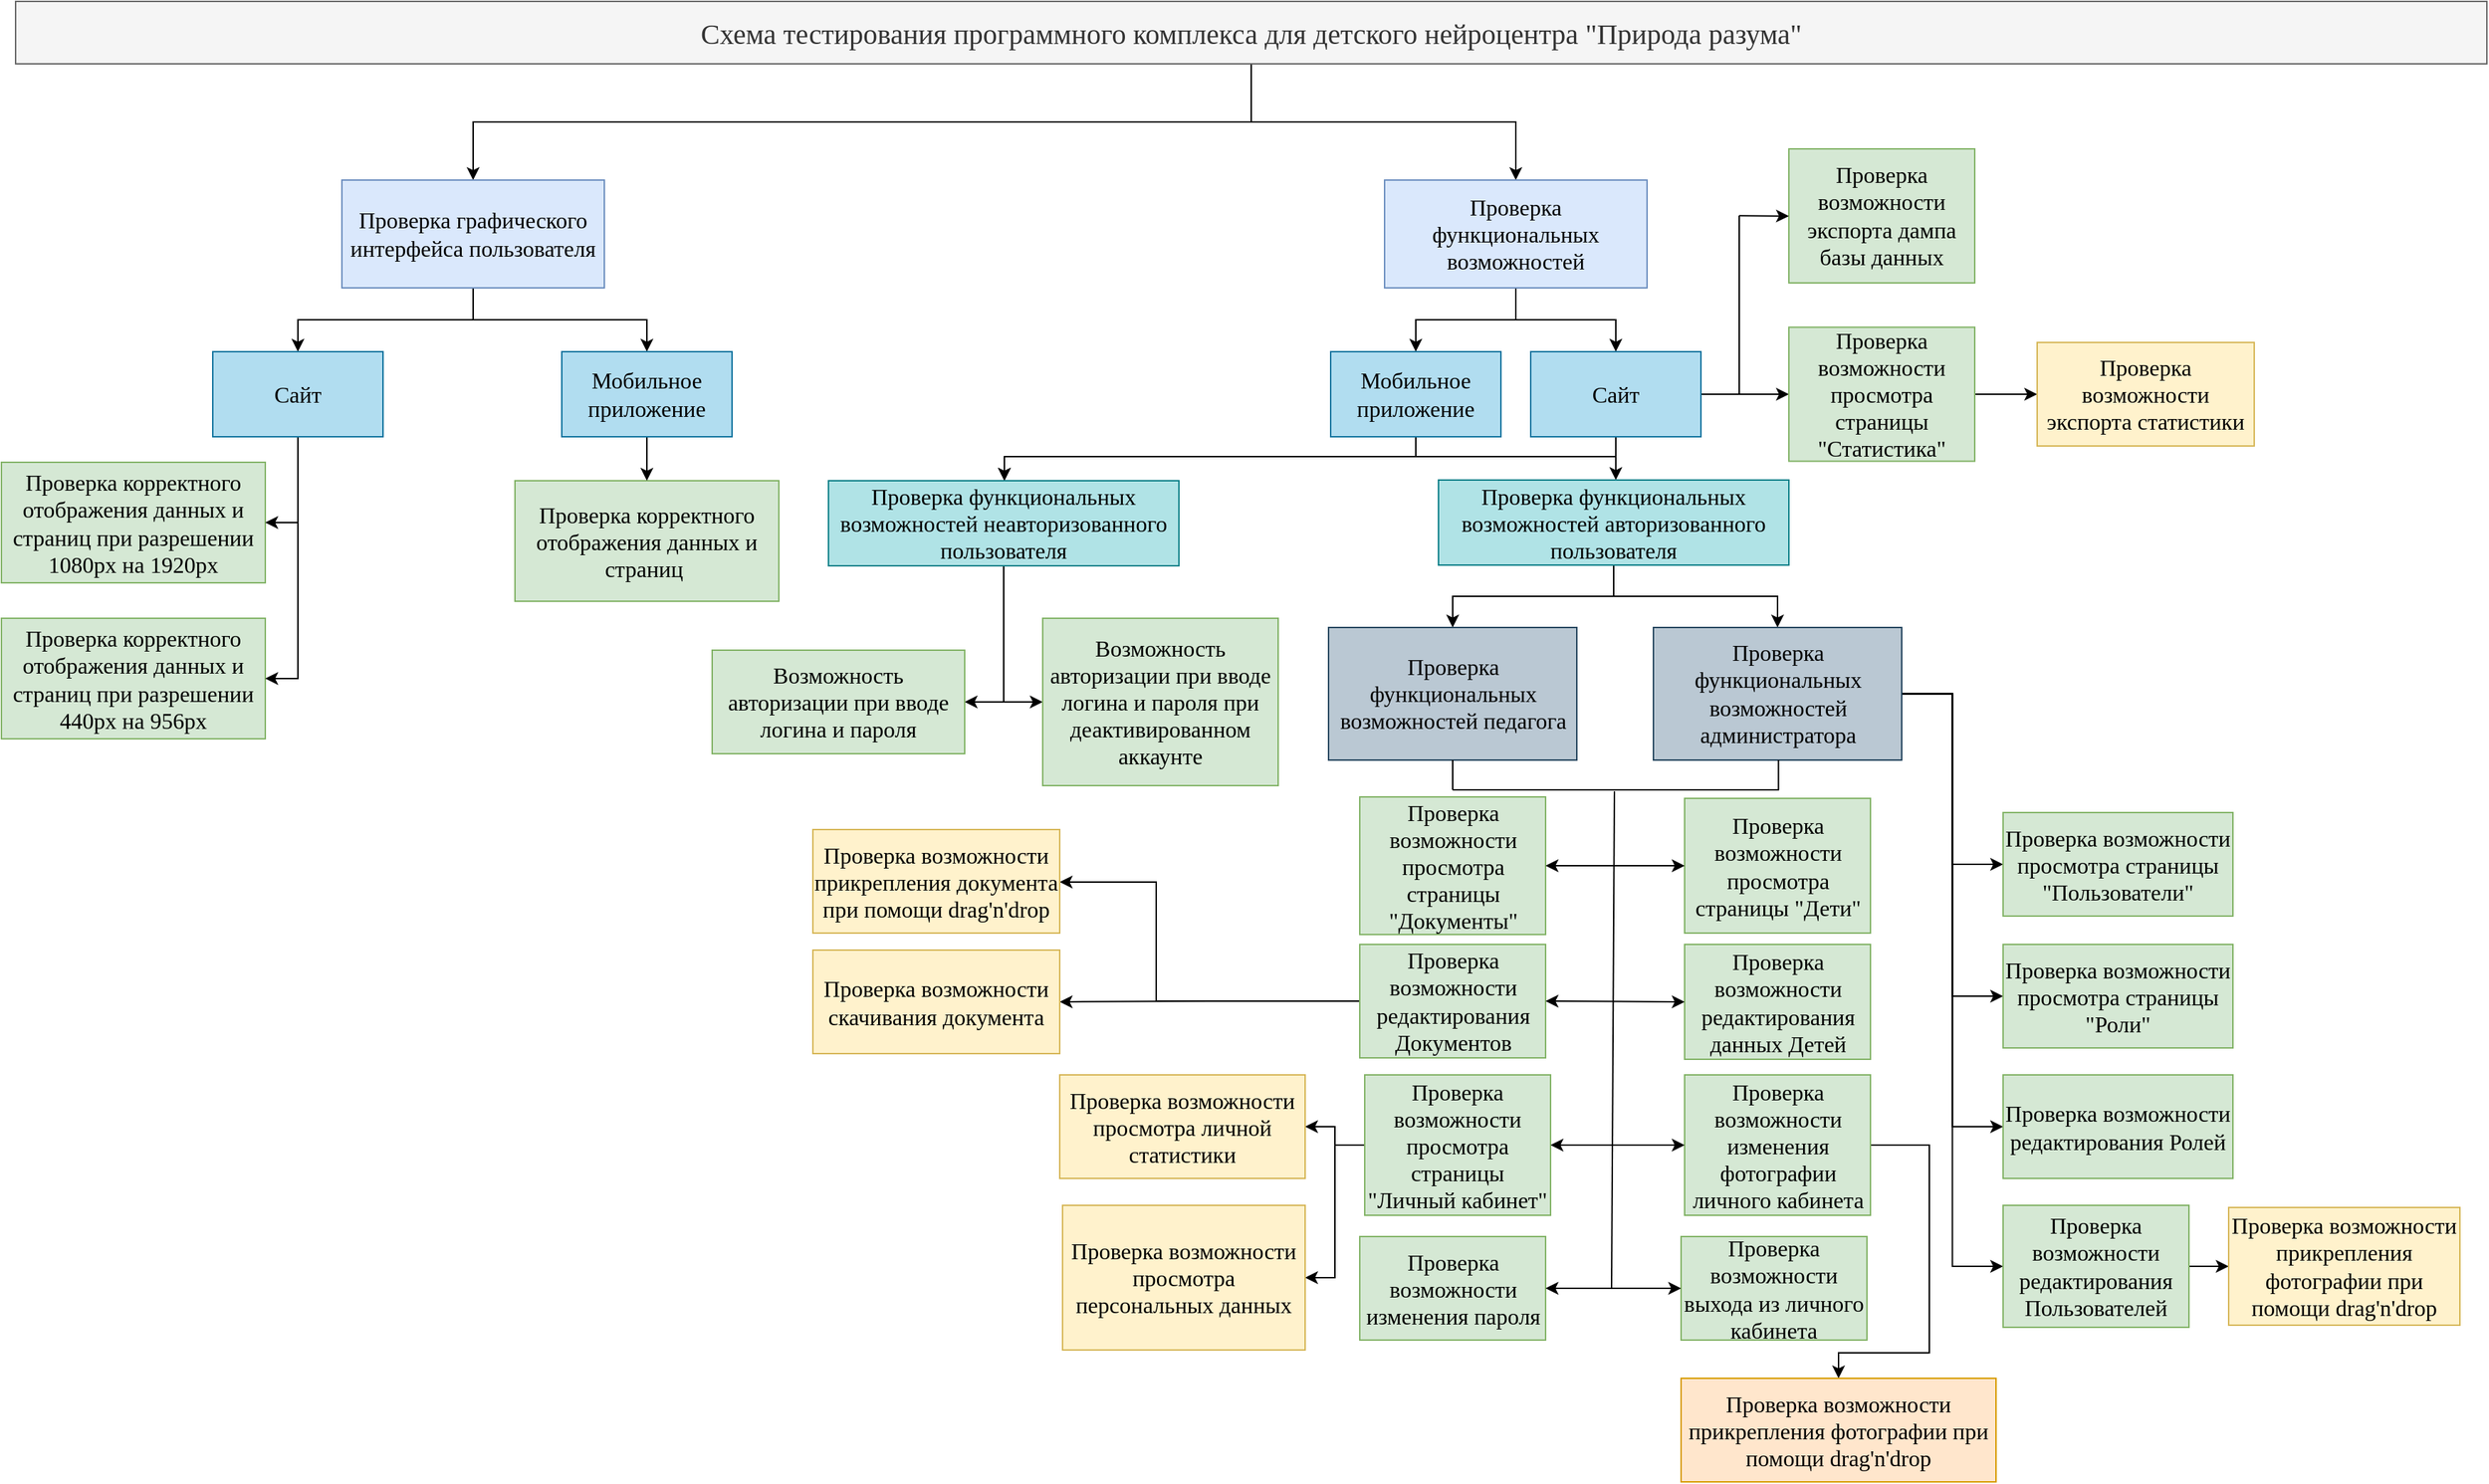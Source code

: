 <mxfile version="27.0.4">
  <diagram name="Страница — 1" id="1AXz00d6YKyN7-LuD7J1">
    <mxGraphModel dx="-770" dy="1116" grid="0" gridSize="10" guides="1" tooltips="1" connect="1" arrows="1" fold="1" page="0" pageScale="1" pageWidth="827" pageHeight="1169" math="0" shadow="0">
      <root>
        <mxCell id="0" />
        <mxCell id="1" parent="0" />
        <mxCell id="VgJLLlDZcsgj7kXd5-qU-7" value="Проверка корректного отображения данных и страниц&amp;nbsp;" style="rounded=0;whiteSpace=wrap;html=1;fillColor=#d5e8d4;strokeColor=#82b366;fontFamily=Garamond;fontSize=16;" parent="1" vertex="1">
          <mxGeometry x="3522" y="532" width="186" height="85" as="geometry" />
        </mxCell>
        <mxCell id="VgJLLlDZcsgj7kXd5-qU-15" style="edgeStyle=orthogonalEdgeStyle;rounded=0;orthogonalLoop=1;jettySize=auto;html=1;fontFamily=Garamond;fontSize=16;" parent="1" source="VgJLLlDZcsgj7kXd5-qU-2" target="VgJLLlDZcsgj7kXd5-qU-3" edge="1">
          <mxGeometry relative="1" as="geometry" />
        </mxCell>
        <mxCell id="VgJLLlDZcsgj7kXd5-qU-20" style="edgeStyle=orthogonalEdgeStyle;rounded=0;orthogonalLoop=1;jettySize=auto;html=1;fontFamily=Garamond;fontSize=16;" parent="1" source="VgJLLlDZcsgj7kXd5-qU-2" target="VgJLLlDZcsgj7kXd5-qU-19" edge="1">
          <mxGeometry relative="1" as="geometry" />
        </mxCell>
        <mxCell id="VgJLLlDZcsgj7kXd5-qU-2" value="&lt;font style=&quot;font-size: 20px;&quot;&gt;Схема тестирования программного комплекса для детского нейроцентра &quot;Природа разума&quot;&lt;/font&gt;" style="rounded=0;whiteSpace=wrap;html=1;fillColor=#f5f5f5;fontColor=#333333;strokeColor=#666666;fontFamily=Garamond;fontSize=16;" parent="1" vertex="1">
          <mxGeometry x="3170" y="194" width="1742" height="44" as="geometry" />
        </mxCell>
        <mxCell id="VgJLLlDZcsgj7kXd5-qU-16" style="edgeStyle=orthogonalEdgeStyle;rounded=0;orthogonalLoop=1;jettySize=auto;html=1;fontFamily=Garamond;fontSize=16;" parent="1" source="VgJLLlDZcsgj7kXd5-qU-3" target="VgJLLlDZcsgj7kXd5-qU-8" edge="1">
          <mxGeometry relative="1" as="geometry" />
        </mxCell>
        <mxCell id="VgJLLlDZcsgj7kXd5-qU-25" style="edgeStyle=orthogonalEdgeStyle;rounded=0;orthogonalLoop=1;jettySize=auto;html=1;fontFamily=Garamond;fontSize=16;" parent="1" source="VgJLLlDZcsgj7kXd5-qU-3" target="VgJLLlDZcsgj7kXd5-qU-9" edge="1">
          <mxGeometry relative="1" as="geometry" />
        </mxCell>
        <mxCell id="VgJLLlDZcsgj7kXd5-qU-3" value="&lt;font&gt;Проверка графического интерфейса пользователя&lt;/font&gt;" style="rounded=0;whiteSpace=wrap;html=1;fillColor=#dae8fc;strokeColor=#6c8ebf;fontFamily=Garamond;fontSize=16;" parent="1" vertex="1">
          <mxGeometry x="3400" y="320" width="185" height="76" as="geometry" />
        </mxCell>
        <mxCell id="VgJLLlDZcsgj7kXd5-qU-5" value="Проверка корректного отображения данных и страниц при разрешении 1080px на 1920px" style="rounded=0;whiteSpace=wrap;html=1;fillColor=#d5e8d4;strokeColor=#82b366;fontFamily=Garamond;fontSize=16;" parent="1" vertex="1">
          <mxGeometry x="3160" y="519" width="186" height="85" as="geometry" />
        </mxCell>
        <mxCell id="VgJLLlDZcsgj7kXd5-qU-6" value="Проверка корректного отображения данных и страниц при разрешении 440px на 956px" style="rounded=0;whiteSpace=wrap;html=1;fillColor=#d5e8d4;strokeColor=#82b366;fontFamily=Garamond;fontSize=16;" parent="1" vertex="1">
          <mxGeometry x="3160" y="629" width="186" height="85" as="geometry" />
        </mxCell>
        <mxCell id="VgJLLlDZcsgj7kXd5-qU-12" style="edgeStyle=orthogonalEdgeStyle;rounded=0;orthogonalLoop=1;jettySize=auto;html=1;entryX=1;entryY=0.5;entryDx=0;entryDy=0;fontFamily=Garamond;fontSize=16;" parent="1" source="VgJLLlDZcsgj7kXd5-qU-8" target="VgJLLlDZcsgj7kXd5-qU-5" edge="1">
          <mxGeometry relative="1" as="geometry" />
        </mxCell>
        <mxCell id="VgJLLlDZcsgj7kXd5-qU-13" style="edgeStyle=orthogonalEdgeStyle;rounded=0;orthogonalLoop=1;jettySize=auto;html=1;entryX=1;entryY=0.5;entryDx=0;entryDy=0;fontFamily=Garamond;fontSize=16;" parent="1" source="VgJLLlDZcsgj7kXd5-qU-8" target="VgJLLlDZcsgj7kXd5-qU-6" edge="1">
          <mxGeometry relative="1" as="geometry" />
        </mxCell>
        <mxCell id="VgJLLlDZcsgj7kXd5-qU-8" value="&lt;font&gt;Сайт&lt;/font&gt;" style="rounded=0;whiteSpace=wrap;html=1;fillColor=#b1ddf0;strokeColor=#10739e;fontFamily=Garamond;fontSize=16;" parent="1" vertex="1">
          <mxGeometry x="3309" y="441" width="120" height="60" as="geometry" />
        </mxCell>
        <mxCell id="VgJLLlDZcsgj7kXd5-qU-14" style="edgeStyle=orthogonalEdgeStyle;rounded=0;orthogonalLoop=1;jettySize=auto;html=1;fontFamily=Garamond;fontSize=16;" parent="1" source="VgJLLlDZcsgj7kXd5-qU-9" target="VgJLLlDZcsgj7kXd5-qU-7" edge="1">
          <mxGeometry relative="1" as="geometry" />
        </mxCell>
        <mxCell id="VgJLLlDZcsgj7kXd5-qU-9" value="&lt;font&gt;Мобильное приложение&lt;/font&gt;" style="rounded=0;whiteSpace=wrap;html=1;fillColor=#b1ddf0;strokeColor=#10739e;fontFamily=Garamond;fontSize=16;" parent="1" vertex="1">
          <mxGeometry x="3555" y="441" width="120" height="60" as="geometry" />
        </mxCell>
        <mxCell id="VgJLLlDZcsgj7kXd5-qU-26" style="edgeStyle=orthogonalEdgeStyle;rounded=0;orthogonalLoop=1;jettySize=auto;html=1;fontFamily=Garamond;fontSize=16;" parent="1" source="VgJLLlDZcsgj7kXd5-qU-19" target="VgJLLlDZcsgj7kXd5-qU-22" edge="1">
          <mxGeometry relative="1" as="geometry" />
        </mxCell>
        <mxCell id="VgJLLlDZcsgj7kXd5-qU-27" style="edgeStyle=orthogonalEdgeStyle;rounded=0;orthogonalLoop=1;jettySize=auto;html=1;fontFamily=Garamond;fontSize=16;" parent="1" source="VgJLLlDZcsgj7kXd5-qU-19" target="VgJLLlDZcsgj7kXd5-qU-21" edge="1">
          <mxGeometry relative="1" as="geometry" />
        </mxCell>
        <mxCell id="VgJLLlDZcsgj7kXd5-qU-19" value="&lt;font&gt;Проверка функциональных возможностей&lt;/font&gt;" style="rounded=0;whiteSpace=wrap;html=1;fillColor=#dae8fc;strokeColor=#6c8ebf;fontFamily=Garamond;fontSize=16;" parent="1" vertex="1">
          <mxGeometry x="4135" y="320" width="185" height="76" as="geometry" />
        </mxCell>
        <mxCell id="VgJLLlDZcsgj7kXd5-qU-42" style="edgeStyle=orthogonalEdgeStyle;rounded=0;orthogonalLoop=1;jettySize=auto;html=1;fontFamily=Garamond;fontSize=16;" parent="1" source="VgJLLlDZcsgj7kXd5-qU-21" target="VgJLLlDZcsgj7kXd5-qU-28" edge="1">
          <mxGeometry relative="1" as="geometry">
            <Array as="points">
              <mxPoint x="4298" y="515" />
              <mxPoint x="3867" y="515" />
            </Array>
          </mxGeometry>
        </mxCell>
        <mxCell id="VgJLLlDZcsgj7kXd5-qU-43" style="edgeStyle=orthogonalEdgeStyle;rounded=0;orthogonalLoop=1;jettySize=auto;html=1;fontFamily=Garamond;fontSize=16;" parent="1" source="VgJLLlDZcsgj7kXd5-qU-21" target="VgJLLlDZcsgj7kXd5-qU-38" edge="1">
          <mxGeometry relative="1" as="geometry">
            <Array as="points">
              <mxPoint x="4298" y="526" />
              <mxPoint x="4298" y="526" />
            </Array>
          </mxGeometry>
        </mxCell>
        <mxCell id="VgJLLlDZcsgj7kXd5-qU-101" style="edgeStyle=orthogonalEdgeStyle;rounded=0;orthogonalLoop=1;jettySize=auto;html=1;fontFamily=Garamond;fontSize=16;" parent="1" source="VgJLLlDZcsgj7kXd5-qU-21" target="VgJLLlDZcsgj7kXd5-qU-96" edge="1">
          <mxGeometry relative="1" as="geometry" />
        </mxCell>
        <mxCell id="VgJLLlDZcsgj7kXd5-qU-21" value="&lt;font&gt;Сайт&lt;/font&gt;" style="rounded=0;whiteSpace=wrap;html=1;fillColor=#b1ddf0;strokeColor=#10739e;fontFamily=Garamond;fontSize=16;" parent="1" vertex="1">
          <mxGeometry x="4238" y="441" width="120" height="60" as="geometry" />
        </mxCell>
        <mxCell id="VgJLLlDZcsgj7kXd5-qU-41" style="edgeStyle=orthogonalEdgeStyle;rounded=0;orthogonalLoop=1;jettySize=auto;html=1;fontFamily=Garamond;fontSize=16;" parent="1" source="VgJLLlDZcsgj7kXd5-qU-22" target="VgJLLlDZcsgj7kXd5-qU-28" edge="1">
          <mxGeometry relative="1" as="geometry">
            <Array as="points">
              <mxPoint x="4157" y="515" />
              <mxPoint x="3867" y="515" />
            </Array>
          </mxGeometry>
        </mxCell>
        <mxCell id="VgJLLlDZcsgj7kXd5-qU-22" value="&lt;font&gt;Мобильное приложение&lt;/font&gt;" style="rounded=0;whiteSpace=wrap;html=1;fillColor=#b1ddf0;strokeColor=#10739e;fontFamily=Garamond;fontSize=16;" parent="1" vertex="1">
          <mxGeometry x="4097" y="441" width="120" height="60" as="geometry" />
        </mxCell>
        <mxCell id="VgJLLlDZcsgj7kXd5-qU-34" style="edgeStyle=orthogonalEdgeStyle;rounded=0;orthogonalLoop=1;jettySize=auto;html=1;entryX=1;entryY=0.5;entryDx=0;entryDy=0;fontFamily=Garamond;fontSize=16;" parent="1" source="VgJLLlDZcsgj7kXd5-qU-28" target="VgJLLlDZcsgj7kXd5-qU-32" edge="1">
          <mxGeometry relative="1" as="geometry" />
        </mxCell>
        <mxCell id="VgJLLlDZcsgj7kXd5-qU-37" style="edgeStyle=orthogonalEdgeStyle;rounded=0;orthogonalLoop=1;jettySize=auto;html=1;entryX=0;entryY=0.5;entryDx=0;entryDy=0;fontFamily=Garamond;fontSize=16;" parent="1" source="VgJLLlDZcsgj7kXd5-qU-28" target="VgJLLlDZcsgj7kXd5-qU-36" edge="1">
          <mxGeometry relative="1" as="geometry" />
        </mxCell>
        <mxCell id="VgJLLlDZcsgj7kXd5-qU-28" value="Проверка функциональных возможностей неавторизованного пользователя" style="rounded=0;whiteSpace=wrap;html=1;fillColor=#b0e3e6;strokeColor=#0e8088;fontFamily=Garamond;fontSize=16;" parent="1" vertex="1">
          <mxGeometry x="3743" y="532" width="247" height="60" as="geometry" />
        </mxCell>
        <mxCell id="VgJLLlDZcsgj7kXd5-qU-32" value="Возможность авторизации при вводе логина и пароля" style="rounded=0;whiteSpace=wrap;html=1;fillColor=#d5e8d4;strokeColor=#82b366;fontFamily=Garamond;fontSize=16;" parent="1" vertex="1">
          <mxGeometry x="3661" y="651.5" width="178" height="73" as="geometry" />
        </mxCell>
        <mxCell id="VgJLLlDZcsgj7kXd5-qU-36" value="Возможность авторизации при вводе логина и пароля при деактивированном аккаунте" style="rounded=0;whiteSpace=wrap;html=1;fillColor=#d5e8d4;strokeColor=#82b366;fontFamily=Garamond;fontSize=16;" parent="1" vertex="1">
          <mxGeometry x="3894" y="629" width="166" height="118" as="geometry" />
        </mxCell>
        <mxCell id="VgJLLlDZcsgj7kXd5-qU-48" style="edgeStyle=orthogonalEdgeStyle;rounded=0;orthogonalLoop=1;jettySize=auto;html=1;fontFamily=Garamond;fontSize=16;" parent="1" source="VgJLLlDZcsgj7kXd5-qU-38" target="VgJLLlDZcsgj7kXd5-qU-45" edge="1">
          <mxGeometry relative="1" as="geometry" />
        </mxCell>
        <mxCell id="VgJLLlDZcsgj7kXd5-qU-49" style="edgeStyle=orthogonalEdgeStyle;rounded=0;orthogonalLoop=1;jettySize=auto;html=1;fontFamily=Garamond;fontSize=16;" parent="1" source="VgJLLlDZcsgj7kXd5-qU-38" target="VgJLLlDZcsgj7kXd5-qU-46" edge="1">
          <mxGeometry relative="1" as="geometry" />
        </mxCell>
        <mxCell id="VgJLLlDZcsgj7kXd5-qU-38" value="Проверка функциональных возможностей авторизованного пользователя" style="rounded=0;whiteSpace=wrap;html=1;fillColor=#b0e3e6;strokeColor=#0e8088;fontFamily=Garamond;fontSize=16;" parent="1" vertex="1">
          <mxGeometry x="4173" y="531.5" width="247" height="60" as="geometry" />
        </mxCell>
        <mxCell id="VgJLLlDZcsgj7kXd5-qU-45" value="Проверка функциональных возможностей педагога" style="rounded=0;whiteSpace=wrap;html=1;fillColor=#bac8d3;strokeColor=#23445d;fontFamily=Garamond;fontSize=16;" parent="1" vertex="1">
          <mxGeometry x="4095.5" y="635.5" width="175" height="93.5" as="geometry" />
        </mxCell>
        <mxCell id="VgJLLlDZcsgj7kXd5-qU-76" style="edgeStyle=orthogonalEdgeStyle;rounded=0;orthogonalLoop=1;jettySize=auto;html=1;entryX=0;entryY=0.5;entryDx=0;entryDy=0;fontFamily=Garamond;fontSize=16;" parent="1" source="VgJLLlDZcsgj7kXd5-qU-46" target="VgJLLlDZcsgj7kXd5-qU-72" edge="1">
          <mxGeometry relative="1" as="geometry" />
        </mxCell>
        <mxCell id="VgJLLlDZcsgj7kXd5-qU-77" style="edgeStyle=orthogonalEdgeStyle;rounded=0;orthogonalLoop=1;jettySize=auto;html=1;entryX=0;entryY=0.5;entryDx=0;entryDy=0;fontFamily=Garamond;fontSize=16;" parent="1" source="VgJLLlDZcsgj7kXd5-qU-46" target="VgJLLlDZcsgj7kXd5-qU-73" edge="1">
          <mxGeometry relative="1" as="geometry" />
        </mxCell>
        <mxCell id="VgJLLlDZcsgj7kXd5-qU-78" style="edgeStyle=orthogonalEdgeStyle;rounded=0;orthogonalLoop=1;jettySize=auto;html=1;entryX=0;entryY=0.5;entryDx=0;entryDy=0;fontFamily=Garamond;fontSize=16;" parent="1" source="VgJLLlDZcsgj7kXd5-qU-46" target="VgJLLlDZcsgj7kXd5-qU-74" edge="1">
          <mxGeometry relative="1" as="geometry" />
        </mxCell>
        <mxCell id="VgJLLlDZcsgj7kXd5-qU-79" style="edgeStyle=orthogonalEdgeStyle;rounded=0;orthogonalLoop=1;jettySize=auto;html=1;entryX=0;entryY=0.5;entryDx=0;entryDy=0;fontFamily=Garamond;fontSize=16;" parent="1" source="VgJLLlDZcsgj7kXd5-qU-46" target="VgJLLlDZcsgj7kXd5-qU-75" edge="1">
          <mxGeometry relative="1" as="geometry" />
        </mxCell>
        <mxCell id="VgJLLlDZcsgj7kXd5-qU-46" value="Проверка функциональных возможностей администратора" style="rounded=0;whiteSpace=wrap;html=1;fillColor=#bac8d3;strokeColor=#23445d;fontFamily=Garamond;fontSize=16;" parent="1" vertex="1">
          <mxGeometry x="4324.5" y="635.5" width="175" height="93.5" as="geometry" />
        </mxCell>
        <mxCell id="VgJLLlDZcsgj7kXd5-qU-50" value="Проверка возможности просмотра страницы &quot;Дети&quot;" style="rounded=0;whiteSpace=wrap;html=1;fillColor=#d5e8d4;strokeColor=#82b366;fontFamily=Garamond;fontSize=16;" parent="1" vertex="1">
          <mxGeometry x="4346.5" y="756" width="131" height="95" as="geometry" />
        </mxCell>
        <mxCell id="VgJLLlDZcsgj7kXd5-qU-51" value="Проверка возможности просмотра страницы &quot;Документы&quot;" style="rounded=0;whiteSpace=wrap;html=1;fillColor=#d5e8d4;strokeColor=#82b366;fontFamily=Garamond;fontSize=16;" parent="1" vertex="1">
          <mxGeometry x="4117.5" y="755" width="131" height="97" as="geometry" />
        </mxCell>
        <mxCell id="VgJLLlDZcsgj7kXd5-qU-53" value="Проверка возможности редактирования данных Детей" style="rounded=0;whiteSpace=wrap;html=1;fillColor=#d5e8d4;strokeColor=#82b366;fontFamily=Garamond;fontSize=16;" parent="1" vertex="1">
          <mxGeometry x="4346.5" y="859" width="131" height="81" as="geometry" />
        </mxCell>
        <mxCell id="VgJLLlDZcsgj7kXd5-qU-85" style="edgeStyle=orthogonalEdgeStyle;rounded=0;orthogonalLoop=1;jettySize=auto;html=1;fontFamily=Garamond;fontSize=16;" parent="1" source="VgJLLlDZcsgj7kXd5-qU-54" target="VgJLLlDZcsgj7kXd5-qU-84" edge="1">
          <mxGeometry relative="1" as="geometry">
            <Array as="points">
              <mxPoint x="3974" y="899" />
              <mxPoint x="3974" y="815" />
            </Array>
          </mxGeometry>
        </mxCell>
        <mxCell id="oVDnJRbbuigx_oGyRrnd-6" style="edgeStyle=orthogonalEdgeStyle;rounded=0;orthogonalLoop=1;jettySize=auto;html=1;" parent="1" source="VgJLLlDZcsgj7kXd5-qU-54" target="oVDnJRbbuigx_oGyRrnd-4" edge="1">
          <mxGeometry relative="1" as="geometry" />
        </mxCell>
        <mxCell id="VgJLLlDZcsgj7kXd5-qU-54" value="Проверка возможности редактирования Документов" style="rounded=0;whiteSpace=wrap;html=1;fillColor=#d5e8d4;strokeColor=#82b366;fontFamily=Garamond;fontSize=16;" parent="1" vertex="1">
          <mxGeometry x="4117.5" y="859" width="131" height="80" as="geometry" />
        </mxCell>
        <mxCell id="oVDnJRbbuigx_oGyRrnd-3" style="edgeStyle=orthogonalEdgeStyle;rounded=0;orthogonalLoop=1;jettySize=auto;html=1;" parent="1" source="VgJLLlDZcsgj7kXd5-qU-55" target="VgJLLlDZcsgj7kXd5-qU-92" edge="1">
          <mxGeometry relative="1" as="geometry">
            <Array as="points">
              <mxPoint x="4519" y="1001" />
              <mxPoint x="4519" y="1147" />
              <mxPoint x="4455" y="1147" />
            </Array>
          </mxGeometry>
        </mxCell>
        <mxCell id="VgJLLlDZcsgj7kXd5-qU-55" value="Проверка возможности изменения фотографии личного кабинета" style="rounded=0;whiteSpace=wrap;html=1;fillColor=#d5e8d4;strokeColor=#82b366;fontFamily=Garamond;fontSize=16;" parent="1" vertex="1">
          <mxGeometry x="4346.5" y="951" width="131" height="99" as="geometry" />
        </mxCell>
        <mxCell id="VgJLLlDZcsgj7kXd5-qU-108" style="edgeStyle=orthogonalEdgeStyle;rounded=0;orthogonalLoop=1;jettySize=auto;html=1;" parent="1" source="VgJLLlDZcsgj7kXd5-qU-56" target="VgJLLlDZcsgj7kXd5-qU-86" edge="1">
          <mxGeometry relative="1" as="geometry" />
        </mxCell>
        <mxCell id="VgJLLlDZcsgj7kXd5-qU-109" style="edgeStyle=orthogonalEdgeStyle;rounded=0;orthogonalLoop=1;jettySize=auto;html=1;" parent="1" source="VgJLLlDZcsgj7kXd5-qU-56" target="VgJLLlDZcsgj7kXd5-qU-90" edge="1">
          <mxGeometry relative="1" as="geometry" />
        </mxCell>
        <mxCell id="VgJLLlDZcsgj7kXd5-qU-56" value="Проверка возможности просмотра страницы &quot;Личный кабинет&quot;" style="rounded=0;whiteSpace=wrap;html=1;fillColor=#d5e8d4;strokeColor=#82b366;fontFamily=Garamond;fontSize=16;" parent="1" vertex="1">
          <mxGeometry x="4121" y="951" width="131" height="99" as="geometry" />
        </mxCell>
        <mxCell id="VgJLLlDZcsgj7kXd5-qU-57" value="Проверка возможности изменения пароля" style="rounded=0;whiteSpace=wrap;html=1;fillColor=#d5e8d4;strokeColor=#82b366;fontFamily=Garamond;fontSize=16;" parent="1" vertex="1">
          <mxGeometry x="4117.5" y="1065" width="131" height="73" as="geometry" />
        </mxCell>
        <mxCell id="VgJLLlDZcsgj7kXd5-qU-58" value="Проверка возможности выхода из личного кабинета" style="rounded=0;whiteSpace=wrap;html=1;fillColor=#d5e8d4;strokeColor=#82b366;fontFamily=Garamond;fontSize=16;" parent="1" vertex="1">
          <mxGeometry x="4344" y="1065" width="131" height="73" as="geometry" />
        </mxCell>
        <mxCell id="VgJLLlDZcsgj7kXd5-qU-63" value="" style="endArrow=none;html=1;rounded=0;entryX=0.5;entryY=1;entryDx=0;entryDy=0;fontFamily=Garamond;fontSize=16;" parent="1" target="VgJLLlDZcsgj7kXd5-qU-45" edge="1">
          <mxGeometry width="50" height="50" relative="1" as="geometry">
            <mxPoint x="4183" y="750" as="sourcePoint" />
            <mxPoint x="4310" y="763" as="targetPoint" />
          </mxGeometry>
        </mxCell>
        <mxCell id="VgJLLlDZcsgj7kXd5-qU-64" value="" style="endArrow=none;html=1;rounded=0;entryX=0.5;entryY=1;entryDx=0;entryDy=0;fontFamily=Garamond;fontSize=16;" parent="1" edge="1">
          <mxGeometry width="50" height="50" relative="1" as="geometry">
            <mxPoint x="4412.66" y="750" as="sourcePoint" />
            <mxPoint x="4412.66" y="729" as="targetPoint" />
          </mxGeometry>
        </mxCell>
        <mxCell id="VgJLLlDZcsgj7kXd5-qU-65" value="" style="endArrow=none;html=1;rounded=0;fontFamily=Garamond;fontSize=16;" parent="1" edge="1">
          <mxGeometry width="50" height="50" relative="1" as="geometry">
            <mxPoint x="4183" y="750" as="sourcePoint" />
            <mxPoint x="4413" y="750" as="targetPoint" />
          </mxGeometry>
        </mxCell>
        <mxCell id="VgJLLlDZcsgj7kXd5-qU-66" value="" style="endArrow=none;html=1;rounded=0;fontFamily=Garamond;fontSize=16;" parent="1" edge="1">
          <mxGeometry width="50" height="50" relative="1" as="geometry">
            <mxPoint x="4295" y="1101" as="sourcePoint" />
            <mxPoint x="4297" y="751" as="targetPoint" />
          </mxGeometry>
        </mxCell>
        <mxCell id="VgJLLlDZcsgj7kXd5-qU-67" value="" style="endArrow=classic;startArrow=classic;html=1;rounded=0;exitX=1;exitY=0.5;exitDx=0;exitDy=0;entryX=0;entryY=0.5;entryDx=0;entryDy=0;fontFamily=Garamond;fontSize=16;" parent="1" source="VgJLLlDZcsgj7kXd5-qU-57" target="VgJLLlDZcsgj7kXd5-qU-58" edge="1">
          <mxGeometry width="50" height="50" relative="1" as="geometry">
            <mxPoint x="4257" y="1139" as="sourcePoint" />
            <mxPoint x="4307" y="1089" as="targetPoint" />
          </mxGeometry>
        </mxCell>
        <mxCell id="VgJLLlDZcsgj7kXd5-qU-68" value="" style="endArrow=classic;startArrow=classic;html=1;rounded=0;exitX=1;exitY=0.5;exitDx=0;exitDy=0;fontFamily=Garamond;fontSize=16;" parent="1" source="VgJLLlDZcsgj7kXd5-qU-56" target="VgJLLlDZcsgj7kXd5-qU-55" edge="1">
          <mxGeometry width="50" height="50" relative="1" as="geometry">
            <mxPoint x="4257" y="1011" as="sourcePoint" />
            <mxPoint x="4307" y="961" as="targetPoint" />
          </mxGeometry>
        </mxCell>
        <mxCell id="VgJLLlDZcsgj7kXd5-qU-72" value="Проверка возможности просмотра страницы &quot;Пользователи&quot;" style="rounded=0;whiteSpace=wrap;html=1;fillColor=#d5e8d4;strokeColor=#82b366;fontFamily=Garamond;fontSize=16;" parent="1" vertex="1">
          <mxGeometry x="4571" y="766" width="162" height="73" as="geometry" />
        </mxCell>
        <mxCell id="VgJLLlDZcsgj7kXd5-qU-73" value="Проверка возможности просмотра страницы &quot;Роли&quot;" style="rounded=0;whiteSpace=wrap;html=1;fillColor=#d5e8d4;strokeColor=#82b366;fontFamily=Garamond;fontSize=16;" parent="1" vertex="1">
          <mxGeometry x="4571" y="859" width="162" height="73" as="geometry" />
        </mxCell>
        <mxCell id="VgJLLlDZcsgj7kXd5-qU-74" value="Проверка возможности редактирования Ролей" style="rounded=0;whiteSpace=wrap;html=1;fillColor=#d5e8d4;strokeColor=#82b366;fontFamily=Garamond;fontSize=16;" parent="1" vertex="1">
          <mxGeometry x="4571" y="951" width="162" height="73" as="geometry" />
        </mxCell>
        <mxCell id="VgJLLlDZcsgj7kXd5-qU-102" style="edgeStyle=orthogonalEdgeStyle;rounded=0;orthogonalLoop=1;jettySize=auto;html=1;fontSize=16;" parent="1" source="VgJLLlDZcsgj7kXd5-qU-75" target="VgJLLlDZcsgj7kXd5-qU-88" edge="1">
          <mxGeometry relative="1" as="geometry" />
        </mxCell>
        <mxCell id="VgJLLlDZcsgj7kXd5-qU-75" value="Проверка возможности редактирования Пользователей" style="rounded=0;whiteSpace=wrap;html=1;fillColor=#d5e8d4;strokeColor=#82b366;fontFamily=Garamond;fontSize=16;" parent="1" vertex="1">
          <mxGeometry x="4571" y="1043" width="131" height="86" as="geometry" />
        </mxCell>
        <mxCell id="VgJLLlDZcsgj7kXd5-qU-81" value="" style="endArrow=classic;startArrow=classic;html=1;rounded=0;entryX=0;entryY=0.5;entryDx=0;entryDy=0;exitX=1;exitY=0.5;exitDx=0;exitDy=0;fontFamily=Garamond;fontSize=16;" parent="1" source="VgJLLlDZcsgj7kXd5-qU-54" target="VgJLLlDZcsgj7kXd5-qU-53" edge="1">
          <mxGeometry width="50" height="50" relative="1" as="geometry">
            <mxPoint x="4035" y="996" as="sourcePoint" />
            <mxPoint x="4085" y="946" as="targetPoint" />
          </mxGeometry>
        </mxCell>
        <mxCell id="VgJLLlDZcsgj7kXd5-qU-82" value="" style="endArrow=classic;startArrow=classic;html=1;rounded=0;entryX=0;entryY=0.5;entryDx=0;entryDy=0;exitX=1;exitY=0.5;exitDx=0;exitDy=0;fontFamily=Garamond;fontSize=16;" parent="1" source="VgJLLlDZcsgj7kXd5-qU-51" target="VgJLLlDZcsgj7kXd5-qU-50" edge="1">
          <mxGeometry width="50" height="50" relative="1" as="geometry">
            <mxPoint x="4273" y="898" as="sourcePoint" />
            <mxPoint x="4323" y="848" as="targetPoint" />
          </mxGeometry>
        </mxCell>
        <mxCell id="VgJLLlDZcsgj7kXd5-qU-84" value="Проверка возможности прикрепления документа при помощи drag&#39;n&#39;drop" style="rounded=0;whiteSpace=wrap;html=1;fontFamily=Garamond;fillColor=#fff2cc;strokeColor=#d6b656;fontSize=16;" parent="1" vertex="1">
          <mxGeometry x="3732" y="778" width="174" height="73" as="geometry" />
        </mxCell>
        <mxCell id="VgJLLlDZcsgj7kXd5-qU-86" value="Проверка возможности просмотра личной статистики" style="rounded=0;whiteSpace=wrap;html=1;fontFamily=Garamond;fillColor=#fff2cc;strokeColor=#d6b656;fontSize=16;" parent="1" vertex="1">
          <mxGeometry x="3906" y="951" width="173" height="73" as="geometry" />
        </mxCell>
        <mxCell id="VgJLLlDZcsgj7kXd5-qU-88" value="Проверка возможности прикрепления фотографии при помощи drag&#39;n&#39;drop" style="rounded=0;whiteSpace=wrap;html=1;fontFamily=Garamond;fillColor=#fff2cc;strokeColor=#d6b656;fontSize=16;" parent="1" vertex="1">
          <mxGeometry x="4730" y="1044.5" width="163" height="83" as="geometry" />
        </mxCell>
        <mxCell id="VgJLLlDZcsgj7kXd5-qU-90" value="Проверка возможности просмотра персональных данных" style="rounded=0;whiteSpace=wrap;html=1;fontFamily=Garamond;fillColor=#fff2cc;strokeColor=#d6b656;fontSize=16;" parent="1" vertex="1">
          <mxGeometry x="3908" y="1043" width="171" height="102" as="geometry" />
        </mxCell>
        <mxCell id="VgJLLlDZcsgj7kXd5-qU-92" value="Проверка возможности прикрепления фотографии при помощи drag&#39;n&#39;drop" style="rounded=0;whiteSpace=wrap;html=1;fontFamily=Garamond;fillColor=#ffe6cc;strokeColor=#d79b00;fontSize=16;" parent="1" vertex="1">
          <mxGeometry x="4344" y="1165" width="222" height="73" as="geometry" />
        </mxCell>
        <mxCell id="VgJLLlDZcsgj7kXd5-qU-100" style="edgeStyle=orthogonalEdgeStyle;rounded=0;orthogonalLoop=1;jettySize=auto;html=1;fontFamily=Garamond;fontSize=16;" parent="1" source="VgJLLlDZcsgj7kXd5-qU-96" target="VgJLLlDZcsgj7kXd5-qU-97" edge="1">
          <mxGeometry relative="1" as="geometry" />
        </mxCell>
        <mxCell id="VgJLLlDZcsgj7kXd5-qU-96" value="Проверка возможности просмотра страницы &quot;Статистика&quot;" style="rounded=0;whiteSpace=wrap;html=1;fillColor=#d5e8d4;strokeColor=#82b366;fontFamily=Garamond;fontSize=16;" parent="1" vertex="1">
          <mxGeometry x="4420" y="423.75" width="131" height="94.5" as="geometry" />
        </mxCell>
        <mxCell id="VgJLLlDZcsgj7kXd5-qU-97" value="Проверка возможности экспорта статистики" style="rounded=0;whiteSpace=wrap;html=1;fontFamily=Garamond;fillColor=#fff2cc;strokeColor=#d6b656;fontSize=16;" parent="1" vertex="1">
          <mxGeometry x="4595" y="434.5" width="153" height="73" as="geometry" />
        </mxCell>
        <mxCell id="eaxTKbIP90onrIEsuOx6-1" value="Проверка возможности экспорта дампа базы данных" style="rounded=0;whiteSpace=wrap;html=1;fillColor=#d5e8d4;strokeColor=#82b366;fontFamily=Garamond;fontSize=16;" parent="1" vertex="1">
          <mxGeometry x="4420" y="298" width="131" height="94.5" as="geometry" />
        </mxCell>
        <mxCell id="eaxTKbIP90onrIEsuOx6-2" value="" style="endArrow=none;html=1;rounded=0;" parent="1" edge="1">
          <mxGeometry width="50" height="50" relative="1" as="geometry">
            <mxPoint x="4385" y="471" as="sourcePoint" />
            <mxPoint x="4385" y="345" as="targetPoint" />
          </mxGeometry>
        </mxCell>
        <mxCell id="eaxTKbIP90onrIEsuOx6-3" value="" style="endArrow=classic;html=1;rounded=0;entryX=0;entryY=0.5;entryDx=0;entryDy=0;" parent="1" edge="1">
          <mxGeometry width="50" height="50" relative="1" as="geometry">
            <mxPoint x="4385" y="345.13" as="sourcePoint" />
            <mxPoint x="4420" y="345.38" as="targetPoint" />
          </mxGeometry>
        </mxCell>
        <mxCell id="oVDnJRbbuigx_oGyRrnd-4" value="Проверка возможности скачивания документа" style="rounded=0;whiteSpace=wrap;html=1;fontFamily=Garamond;fillColor=#fff2cc;strokeColor=#d6b656;fontSize=16;" parent="1" vertex="1">
          <mxGeometry x="3732" y="863" width="174" height="73" as="geometry" />
        </mxCell>
      </root>
    </mxGraphModel>
  </diagram>
</mxfile>
